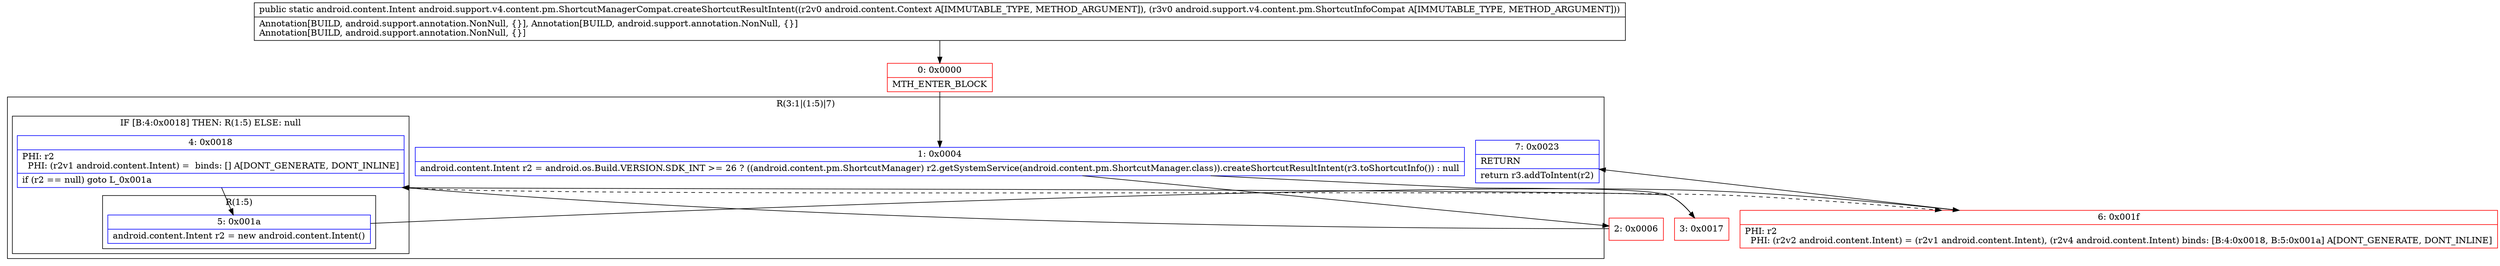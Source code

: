 digraph "CFG forandroid.support.v4.content.pm.ShortcutManagerCompat.createShortcutResultIntent(Landroid\/content\/Context;Landroid\/support\/v4\/content\/pm\/ShortcutInfoCompat;)Landroid\/content\/Intent;" {
subgraph cluster_Region_1663925960 {
label = "R(3:1|(1:5)|7)";
node [shape=record,color=blue];
Node_1 [shape=record,label="{1\:\ 0x0004|android.content.Intent r2 = android.os.Build.VERSION.SDK_INT \>= 26 ? ((android.content.pm.ShortcutManager) r2.getSystemService(android.content.pm.ShortcutManager.class)).createShortcutResultIntent(r3.toShortcutInfo()) : null\l}"];
subgraph cluster_IfRegion_2048289257 {
label = "IF [B:4:0x0018] THEN: R(1:5) ELSE: null";
node [shape=record,color=blue];
Node_4 [shape=record,label="{4\:\ 0x0018|PHI: r2 \l  PHI: (r2v1 android.content.Intent) =  binds: [] A[DONT_GENERATE, DONT_INLINE]\l|if (r2 == null) goto L_0x001a\l}"];
subgraph cluster_Region_1403965403 {
label = "R(1:5)";
node [shape=record,color=blue];
Node_5 [shape=record,label="{5\:\ 0x001a|android.content.Intent r2 = new android.content.Intent()\l}"];
}
}
Node_7 [shape=record,label="{7\:\ 0x0023|RETURN\l|return r3.addToIntent(r2)\l}"];
}
Node_0 [shape=record,color=red,label="{0\:\ 0x0000|MTH_ENTER_BLOCK\l}"];
Node_2 [shape=record,color=red,label="{2\:\ 0x0006}"];
Node_3 [shape=record,color=red,label="{3\:\ 0x0017}"];
Node_6 [shape=record,color=red,label="{6\:\ 0x001f|PHI: r2 \l  PHI: (r2v2 android.content.Intent) = (r2v1 android.content.Intent), (r2v4 android.content.Intent) binds: [B:4:0x0018, B:5:0x001a] A[DONT_GENERATE, DONT_INLINE]\l}"];
MethodNode[shape=record,label="{public static android.content.Intent android.support.v4.content.pm.ShortcutManagerCompat.createShortcutResultIntent((r2v0 android.content.Context A[IMMUTABLE_TYPE, METHOD_ARGUMENT]), (r3v0 android.support.v4.content.pm.ShortcutInfoCompat A[IMMUTABLE_TYPE, METHOD_ARGUMENT]))  | Annotation[BUILD, android.support.annotation.NonNull, \{\}], Annotation[BUILD, android.support.annotation.NonNull, \{\}]\lAnnotation[BUILD, android.support.annotation.NonNull, \{\}]\l}"];
MethodNode -> Node_0;
Node_1 -> Node_2;
Node_1 -> Node_3;
Node_4 -> Node_5;
Node_4 -> Node_6[style=dashed];
Node_5 -> Node_6;
Node_0 -> Node_1;
Node_2 -> Node_4;
Node_3 -> Node_4;
Node_6 -> Node_7;
}

